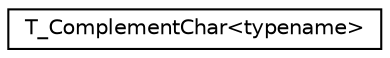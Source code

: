 digraph "Graphical Class Hierarchy"
{
  edge [fontname="Helvetica",fontsize="10",labelfontname="Helvetica",labelfontsize="10"];
  node [fontname="Helvetica",fontsize="10",shape=record];
  rankdir="LR";
  Node0 [label="T_ComplementChar\<typename\>",height=0.2,width=0.4,color="black", fillcolor="white", style="filled",URL="$structaworx_1_1T__ComplementChar.html"];
}

